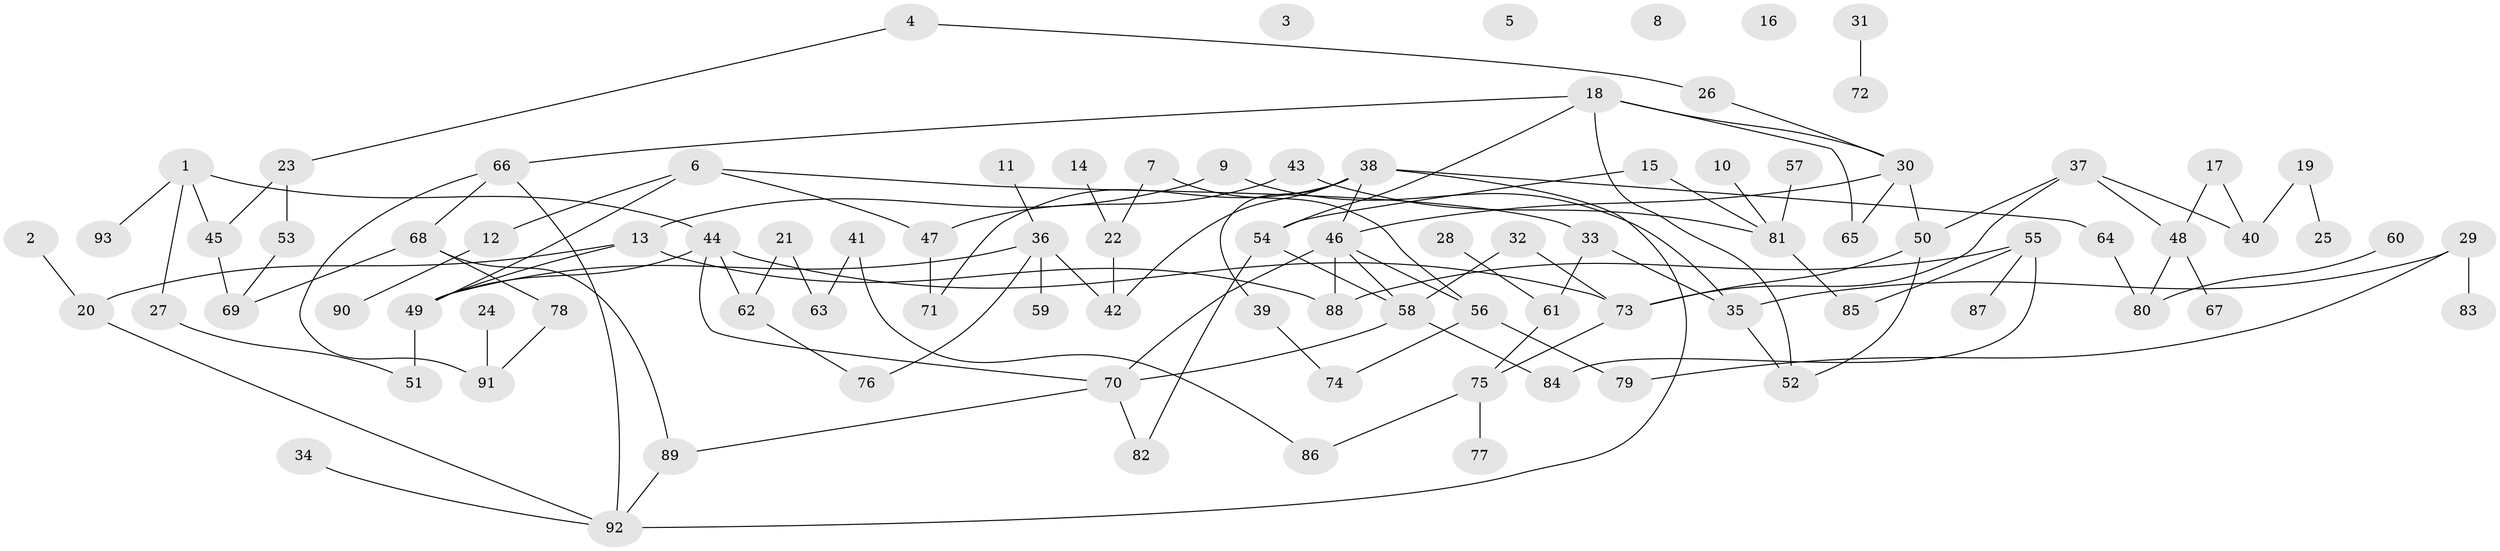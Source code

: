 // Generated by graph-tools (version 1.1) at 2025/00/03/09/25 03:00:48]
// undirected, 93 vertices, 120 edges
graph export_dot {
graph [start="1"]
  node [color=gray90,style=filled];
  1;
  2;
  3;
  4;
  5;
  6;
  7;
  8;
  9;
  10;
  11;
  12;
  13;
  14;
  15;
  16;
  17;
  18;
  19;
  20;
  21;
  22;
  23;
  24;
  25;
  26;
  27;
  28;
  29;
  30;
  31;
  32;
  33;
  34;
  35;
  36;
  37;
  38;
  39;
  40;
  41;
  42;
  43;
  44;
  45;
  46;
  47;
  48;
  49;
  50;
  51;
  52;
  53;
  54;
  55;
  56;
  57;
  58;
  59;
  60;
  61;
  62;
  63;
  64;
  65;
  66;
  67;
  68;
  69;
  70;
  71;
  72;
  73;
  74;
  75;
  76;
  77;
  78;
  79;
  80;
  81;
  82;
  83;
  84;
  85;
  86;
  87;
  88;
  89;
  90;
  91;
  92;
  93;
  1 -- 27;
  1 -- 44;
  1 -- 45;
  1 -- 93;
  2 -- 20;
  4 -- 23;
  4 -- 26;
  6 -- 12;
  6 -- 33;
  6 -- 47;
  6 -- 49;
  7 -- 22;
  7 -- 56;
  9 -- 13;
  9 -- 35;
  10 -- 81;
  11 -- 36;
  12 -- 90;
  13 -- 20;
  13 -- 49;
  13 -- 88;
  14 -- 22;
  15 -- 54;
  15 -- 81;
  17 -- 40;
  17 -- 48;
  18 -- 30;
  18 -- 52;
  18 -- 54;
  18 -- 65;
  18 -- 66;
  19 -- 25;
  19 -- 40;
  20 -- 92;
  21 -- 62;
  21 -- 63;
  22 -- 42;
  23 -- 45;
  23 -- 53;
  24 -- 91;
  26 -- 30;
  27 -- 51;
  28 -- 61;
  29 -- 35;
  29 -- 79;
  29 -- 83;
  30 -- 46;
  30 -- 50;
  30 -- 65;
  31 -- 72;
  32 -- 58;
  32 -- 73;
  33 -- 35;
  33 -- 61;
  34 -- 92;
  35 -- 52;
  36 -- 42;
  36 -- 49;
  36 -- 59;
  36 -- 76;
  37 -- 40;
  37 -- 48;
  37 -- 50;
  37 -- 73;
  38 -- 39;
  38 -- 42;
  38 -- 46;
  38 -- 64;
  38 -- 71;
  38 -- 92;
  39 -- 74;
  41 -- 63;
  41 -- 86;
  43 -- 47;
  43 -- 81;
  44 -- 49;
  44 -- 62;
  44 -- 70;
  44 -- 73;
  45 -- 69;
  46 -- 56;
  46 -- 58;
  46 -- 70;
  46 -- 88;
  47 -- 71;
  48 -- 67;
  48 -- 80;
  49 -- 51;
  50 -- 52;
  50 -- 73;
  53 -- 69;
  54 -- 58;
  54 -- 82;
  55 -- 84;
  55 -- 85;
  55 -- 87;
  55 -- 88;
  56 -- 74;
  56 -- 79;
  57 -- 81;
  58 -- 70;
  58 -- 84;
  60 -- 80;
  61 -- 75;
  62 -- 76;
  64 -- 80;
  66 -- 68;
  66 -- 91;
  66 -- 92;
  68 -- 69;
  68 -- 78;
  68 -- 89;
  70 -- 82;
  70 -- 89;
  73 -- 75;
  75 -- 77;
  75 -- 86;
  78 -- 91;
  81 -- 85;
  89 -- 92;
}
